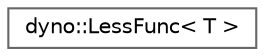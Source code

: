 digraph "Graphical Class Hierarchy"
{
 // LATEX_PDF_SIZE
  bgcolor="transparent";
  edge [fontname=Helvetica,fontsize=10,labelfontname=Helvetica,labelfontsize=10];
  node [fontname=Helvetica,fontsize=10,shape=box,height=0.2,width=0.4];
  rankdir="LR";
  Node0 [id="Node000000",label="dyno::LessFunc\< T \>",height=0.2,width=0.4,color="grey40", fillcolor="white", style="filled",URL="$structdyno_1_1_less_func.html",tooltip=" "];
}
